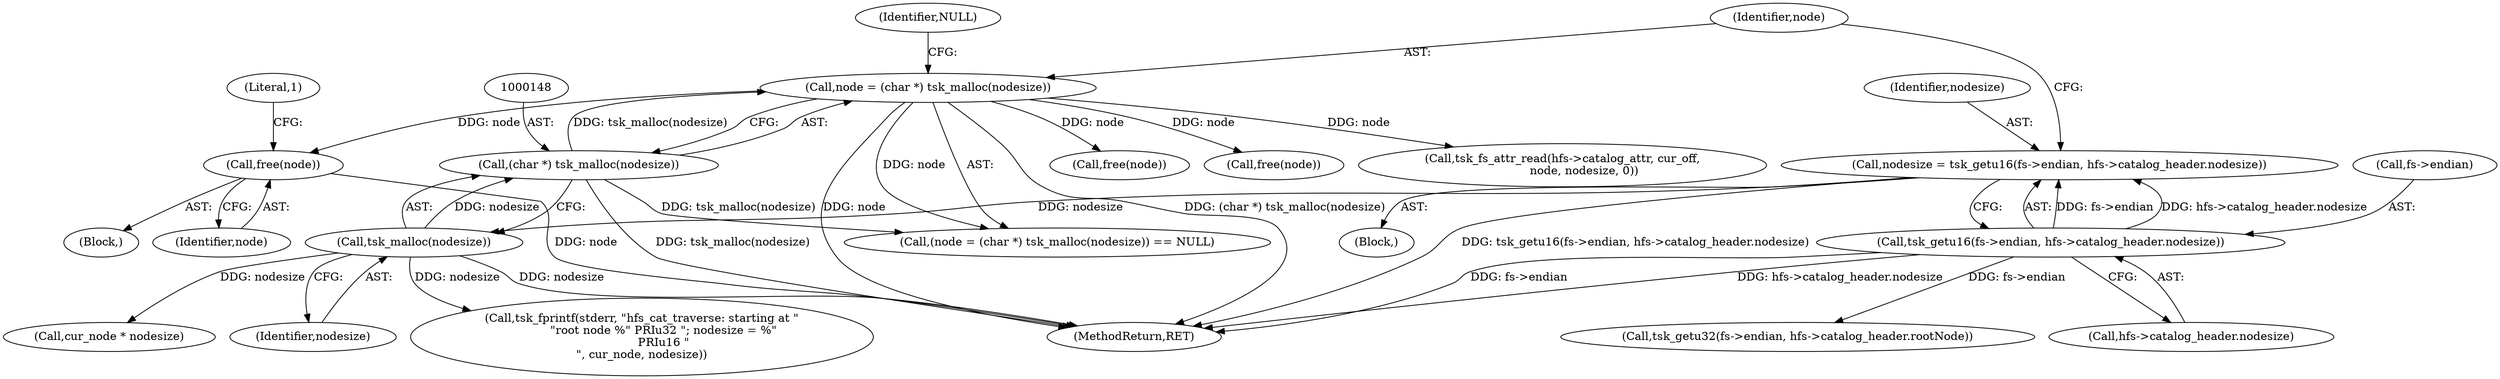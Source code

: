 digraph "0_sleuthkit_bc04aa017c0bd297de8a3b7fc40ffc6ddddbb95d@API" {
"1000175" [label="(Call,free(node))"];
"1000145" [label="(Call,node = (char *) tsk_malloc(nodesize))"];
"1000147" [label="(Call,(char *) tsk_malloc(nodesize))"];
"1000149" [label="(Call,tsk_malloc(nodesize))"];
"1000132" [label="(Call,nodesize = tsk_getu16(fs->endian, hfs->catalog_header.nodesize))"];
"1000134" [label="(Call,tsk_getu16(fs->endian, hfs->catalog_header.nodesize))"];
"1000135" [label="(Call,fs->endian)"];
"1000705" [label="(Call,free(node))"];
"1000138" [label="(Call,hfs->catalog_header.nodesize)"];
"1000150" [label="(Identifier,nodesize)"];
"1000116" [label="(Block,)"];
"1000146" [label="(Identifier,node)"];
"1000156" [label="(Call,tsk_getu32(fs->endian, hfs->catalog_header.rootNode))"];
"1000175" [label="(Call,free(node))"];
"1000132" [label="(Call,nodesize = tsk_getu16(fs->endian, hfs->catalog_header.nodesize))"];
"1000176" [label="(Identifier,node)"];
"1000169" [label="(Block,)"];
"1000216" [label="(Call,free(node))"];
"1000181" [label="(Call,tsk_fprintf(stderr, \"hfs_cat_traverse: starting at \"\n            \"root node %\" PRIu32 \"; nodesize = %\"\n            PRIu16 \"\n\", cur_node, nodesize))"];
"1000134" [label="(Call,tsk_getu16(fs->endian, hfs->catalog_header.nodesize))"];
"1000709" [label="(MethodReturn,RET)"];
"1000149" [label="(Call,tsk_malloc(nodesize))"];
"1000133" [label="(Identifier,nodesize)"];
"1000178" [label="(Literal,1)"];
"1000222" [label="(Call,cur_node * nodesize)"];
"1000227" [label="(Call,tsk_fs_attr_read(hfs->catalog_attr, cur_off,\n            node, nodesize, 0))"];
"1000147" [label="(Call,(char *) tsk_malloc(nodesize))"];
"1000151" [label="(Identifier,NULL)"];
"1000145" [label="(Call,node = (char *) tsk_malloc(nodesize))"];
"1000144" [label="(Call,(node = (char *) tsk_malloc(nodesize)) == NULL)"];
"1000175" -> "1000169"  [label="AST: "];
"1000175" -> "1000176"  [label="CFG: "];
"1000176" -> "1000175"  [label="AST: "];
"1000178" -> "1000175"  [label="CFG: "];
"1000175" -> "1000709"  [label="DDG: node"];
"1000145" -> "1000175"  [label="DDG: node"];
"1000145" -> "1000144"  [label="AST: "];
"1000145" -> "1000147"  [label="CFG: "];
"1000146" -> "1000145"  [label="AST: "];
"1000147" -> "1000145"  [label="AST: "];
"1000151" -> "1000145"  [label="CFG: "];
"1000145" -> "1000709"  [label="DDG: node"];
"1000145" -> "1000709"  [label="DDG: (char *) tsk_malloc(nodesize)"];
"1000145" -> "1000144"  [label="DDG: node"];
"1000147" -> "1000145"  [label="DDG: tsk_malloc(nodesize)"];
"1000145" -> "1000216"  [label="DDG: node"];
"1000145" -> "1000227"  [label="DDG: node"];
"1000145" -> "1000705"  [label="DDG: node"];
"1000147" -> "1000149"  [label="CFG: "];
"1000148" -> "1000147"  [label="AST: "];
"1000149" -> "1000147"  [label="AST: "];
"1000147" -> "1000709"  [label="DDG: tsk_malloc(nodesize)"];
"1000147" -> "1000144"  [label="DDG: tsk_malloc(nodesize)"];
"1000149" -> "1000147"  [label="DDG: nodesize"];
"1000149" -> "1000150"  [label="CFG: "];
"1000150" -> "1000149"  [label="AST: "];
"1000149" -> "1000709"  [label="DDG: nodesize"];
"1000132" -> "1000149"  [label="DDG: nodesize"];
"1000149" -> "1000181"  [label="DDG: nodesize"];
"1000149" -> "1000222"  [label="DDG: nodesize"];
"1000132" -> "1000116"  [label="AST: "];
"1000132" -> "1000134"  [label="CFG: "];
"1000133" -> "1000132"  [label="AST: "];
"1000134" -> "1000132"  [label="AST: "];
"1000146" -> "1000132"  [label="CFG: "];
"1000132" -> "1000709"  [label="DDG: tsk_getu16(fs->endian, hfs->catalog_header.nodesize)"];
"1000134" -> "1000132"  [label="DDG: fs->endian"];
"1000134" -> "1000132"  [label="DDG: hfs->catalog_header.nodesize"];
"1000134" -> "1000138"  [label="CFG: "];
"1000135" -> "1000134"  [label="AST: "];
"1000138" -> "1000134"  [label="AST: "];
"1000134" -> "1000709"  [label="DDG: fs->endian"];
"1000134" -> "1000709"  [label="DDG: hfs->catalog_header.nodesize"];
"1000134" -> "1000156"  [label="DDG: fs->endian"];
}
